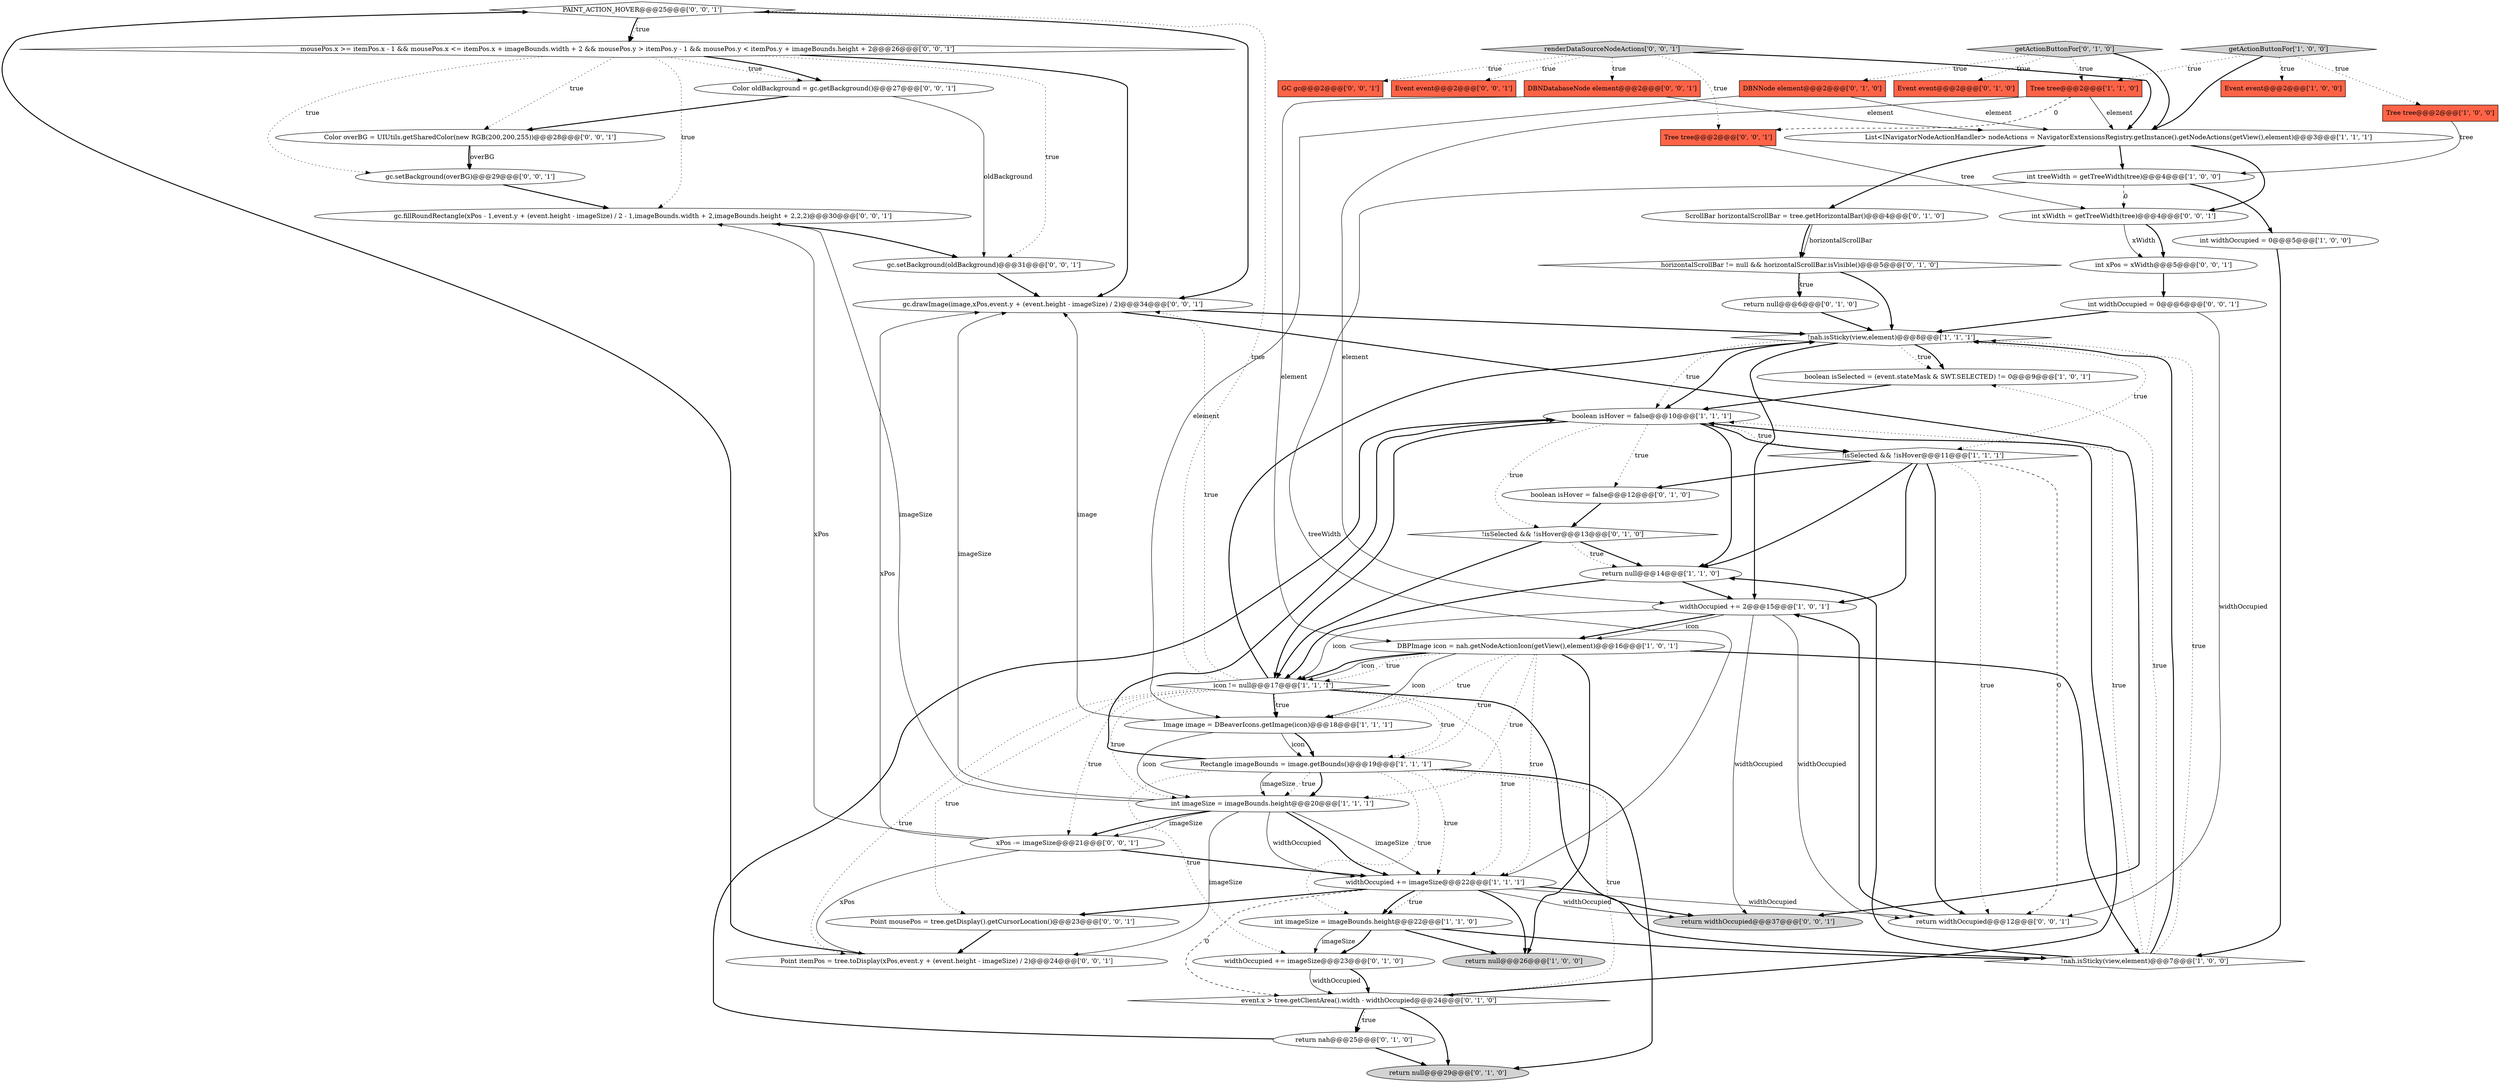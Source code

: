 digraph {
36 [style = filled, label = "PAINT_ACTION_HOVER@@@25@@@['0', '0', '1']", fillcolor = white, shape = diamond image = "AAA0AAABBB3BBB"];
31 [style = filled, label = "ScrollBar horizontalScrollBar = tree.getHorizontalBar()@@@4@@@['0', '1', '0']", fillcolor = white, shape = ellipse image = "AAA0AAABBB2BBB"];
34 [style = filled, label = "Color oldBackground = gc.getBackground()@@@27@@@['0', '0', '1']", fillcolor = white, shape = ellipse image = "AAA0AAABBB3BBB"];
27 [style = filled, label = "Event event@@@2@@@['0', '1', '0']", fillcolor = tomato, shape = box image = "AAA0AAABBB2BBB"];
1 [style = filled, label = "!nah.isSticky(view,element)@@@7@@@['1', '0', '0']", fillcolor = white, shape = diamond image = "AAA0AAABBB1BBB"];
0 [style = filled, label = "int widthOccupied = 0@@@5@@@['1', '0', '0']", fillcolor = white, shape = ellipse image = "AAA0AAABBB1BBB"];
5 [style = filled, label = "DBPImage icon = nah.getNodeActionIcon(getView(),element)@@@16@@@['1', '0', '1']", fillcolor = white, shape = ellipse image = "AAA0AAABBB1BBB"];
10 [style = filled, label = "boolean isSelected = (event.stateMask & SWT.SELECTED) != 0@@@9@@@['1', '0', '1']", fillcolor = white, shape = ellipse image = "AAA0AAABBB1BBB"];
14 [style = filled, label = "Event event@@@2@@@['1', '0', '0']", fillcolor = tomato, shape = box image = "AAA0AAABBB1BBB"];
46 [style = filled, label = "Point mousePos = tree.getDisplay().getCursorLocation()@@@23@@@['0', '0', '1']", fillcolor = white, shape = ellipse image = "AAA0AAABBB3BBB"];
47 [style = filled, label = "renderDataSourceNodeActions['0', '0', '1']", fillcolor = lightgray, shape = diamond image = "AAA0AAABBB3BBB"];
50 [style = filled, label = "return widthOccupied@@@12@@@['0', '0', '1']", fillcolor = white, shape = ellipse image = "AAA0AAABBB3BBB"];
37 [style = filled, label = "Point itemPos = tree.toDisplay(xPos,event.y + (event.height - imageSize) / 2)@@@24@@@['0', '0', '1']", fillcolor = white, shape = ellipse image = "AAA0AAABBB3BBB"];
43 [style = filled, label = "mousePos.x >= itemPos.x - 1 && mousePos.x <= itemPos.x + imageBounds.width + 2 && mousePos.y > itemPos.y - 1 && mousePos.y < itemPos.y + imageBounds.height + 2@@@26@@@['0', '0', '1']", fillcolor = white, shape = diamond image = "AAA0AAABBB3BBB"];
32 [style = filled, label = "getActionButtonFor['0', '1', '0']", fillcolor = lightgray, shape = diamond image = "AAA0AAABBB2BBB"];
8 [style = filled, label = "return null@@@14@@@['1', '1', '0']", fillcolor = white, shape = ellipse image = "AAA0AAABBB1BBB"];
30 [style = filled, label = "return nah@@@25@@@['0', '1', '0']", fillcolor = white, shape = ellipse image = "AAA0AAABBB2BBB"];
49 [style = filled, label = "gc.drawImage(image,xPos,event.y + (event.height - imageSize) / 2)@@@34@@@['0', '0', '1']", fillcolor = white, shape = ellipse image = "AAA0AAABBB3BBB"];
33 [style = filled, label = "DBNNode element@@@2@@@['0', '1', '0']", fillcolor = tomato, shape = box image = "AAA0AAABBB2BBB"];
54 [style = filled, label = "Tree tree@@@2@@@['0', '0', '1']", fillcolor = tomato, shape = box image = "AAA0AAABBB3BBB"];
22 [style = filled, label = "horizontalScrollBar != null && horizontalScrollBar.isVisible()@@@5@@@['0', '1', '0']", fillcolor = white, shape = diamond image = "AAA1AAABBB2BBB"];
42 [style = filled, label = "xPos -= imageSize@@@21@@@['0', '0', '1']", fillcolor = white, shape = ellipse image = "AAA0AAABBB3BBB"];
19 [style = filled, label = "!isSelected && !isHover@@@11@@@['1', '1', '1']", fillcolor = white, shape = diamond image = "AAA0AAABBB1BBB"];
25 [style = filled, label = "return null@@@6@@@['0', '1', '0']", fillcolor = white, shape = ellipse image = "AAA1AAABBB2BBB"];
2 [style = filled, label = "int treeWidth = getTreeWidth(tree)@@@4@@@['1', '0', '0']", fillcolor = white, shape = ellipse image = "AAA0AAABBB1BBB"];
24 [style = filled, label = "widthOccupied += imageSize@@@23@@@['0', '1', '0']", fillcolor = white, shape = ellipse image = "AAA0AAABBB2BBB"];
4 [style = filled, label = "return null@@@26@@@['1', '0', '0']", fillcolor = lightgray, shape = ellipse image = "AAA0AAABBB1BBB"];
53 [style = filled, label = "gc.fillRoundRectangle(xPos - 1,event.y + (event.height - imageSize) / 2 - 1,imageBounds.width + 2,imageBounds.height + 2,2,2)@@@30@@@['0', '0', '1']", fillcolor = white, shape = ellipse image = "AAA0AAABBB3BBB"];
11 [style = filled, label = "Image image = DBeaverIcons.getImage(icon)@@@18@@@['1', '1', '1']", fillcolor = white, shape = ellipse image = "AAA0AAABBB1BBB"];
9 [style = filled, label = "!nah.isSticky(view,element)@@@8@@@['1', '1', '1']", fillcolor = white, shape = diamond image = "AAA0AAABBB1BBB"];
41 [style = filled, label = "DBNDatabaseNode element@@@2@@@['0', '0', '1']", fillcolor = tomato, shape = box image = "AAA0AAABBB3BBB"];
52 [style = filled, label = "Color overBG = UIUtils.getSharedColor(new RGB(200,200,255))@@@28@@@['0', '0', '1']", fillcolor = white, shape = ellipse image = "AAA0AAABBB3BBB"];
45 [style = filled, label = "Event event@@@2@@@['0', '0', '1']", fillcolor = tomato, shape = box image = "AAA0AAABBB3BBB"];
16 [style = filled, label = "widthOccupied += 2@@@15@@@['1', '0', '1']", fillcolor = white, shape = ellipse image = "AAA0AAABBB1BBB"];
21 [style = filled, label = "widthOccupied += imageSize@@@22@@@['1', '1', '1']", fillcolor = white, shape = ellipse image = "AAA0AAABBB1BBB"];
48 [style = filled, label = "GC gc@@@2@@@['0', '0', '1']", fillcolor = tomato, shape = box image = "AAA0AAABBB3BBB"];
6 [style = filled, label = "Tree tree@@@2@@@['1', '0', '0']", fillcolor = tomato, shape = box image = "AAA0AAABBB1BBB"];
17 [style = filled, label = "Tree tree@@@2@@@['1', '1', '0']", fillcolor = tomato, shape = box image = "AAA0AAABBB1BBB"];
51 [style = filled, label = "return widthOccupied@@@37@@@['0', '0', '1']", fillcolor = lightgray, shape = ellipse image = "AAA0AAABBB3BBB"];
44 [style = filled, label = "int widthOccupied = 0@@@6@@@['0', '0', '1']", fillcolor = white, shape = ellipse image = "AAA0AAABBB3BBB"];
18 [style = filled, label = "boolean isHover = false@@@10@@@['1', '1', '1']", fillcolor = white, shape = ellipse image = "AAA0AAABBB1BBB"];
35 [style = filled, label = "int xWidth = getTreeWidth(tree)@@@4@@@['0', '0', '1']", fillcolor = white, shape = ellipse image = "AAA0AAABBB3BBB"];
3 [style = filled, label = "getActionButtonFor['1', '0', '0']", fillcolor = lightgray, shape = diamond image = "AAA0AAABBB1BBB"];
29 [style = filled, label = "!isSelected && !isHover@@@13@@@['0', '1', '0']", fillcolor = white, shape = diamond image = "AAA0AAABBB2BBB"];
38 [style = filled, label = "int xPos = xWidth@@@5@@@['0', '0', '1']", fillcolor = white, shape = ellipse image = "AAA0AAABBB3BBB"];
13 [style = filled, label = "icon != null@@@17@@@['1', '1', '1']", fillcolor = white, shape = diamond image = "AAA0AAABBB1BBB"];
20 [style = filled, label = "Rectangle imageBounds = image.getBounds()@@@19@@@['1', '1', '1']", fillcolor = white, shape = ellipse image = "AAA0AAABBB1BBB"];
40 [style = filled, label = "gc.setBackground(overBG)@@@29@@@['0', '0', '1']", fillcolor = white, shape = ellipse image = "AAA0AAABBB3BBB"];
23 [style = filled, label = "boolean isHover = false@@@12@@@['0', '1', '0']", fillcolor = white, shape = ellipse image = "AAA0AAABBB2BBB"];
28 [style = filled, label = "return null@@@29@@@['0', '1', '0']", fillcolor = lightgray, shape = ellipse image = "AAA0AAABBB2BBB"];
12 [style = filled, label = "List<INavigatorNodeActionHandler> nodeActions = NavigatorExtensionsRegistry.getInstance().getNodeActions(getView(),element)@@@3@@@['1', '1', '1']", fillcolor = white, shape = ellipse image = "AAA0AAABBB1BBB"];
39 [style = filled, label = "gc.setBackground(oldBackground)@@@31@@@['0', '0', '1']", fillcolor = white, shape = ellipse image = "AAA0AAABBB3BBB"];
7 [style = filled, label = "int imageSize = imageBounds.height@@@22@@@['1', '1', '0']", fillcolor = white, shape = ellipse image = "AAA0AAABBB1BBB"];
15 [style = filled, label = "int imageSize = imageBounds.height@@@20@@@['1', '1', '1']", fillcolor = white, shape = ellipse image = "AAA0AAABBB1BBB"];
26 [style = filled, label = "event.x > tree.getClientArea().width - widthOccupied@@@24@@@['0', '1', '0']", fillcolor = white, shape = diamond image = "AAA1AAABBB2BBB"];
11->15 [style = solid, label="icon"];
52->40 [style = solid, label="overBG"];
29->13 [style = bold, label=""];
13->42 [style = dotted, label="true"];
7->24 [style = bold, label=""];
13->37 [style = dotted, label="true"];
29->8 [style = bold, label=""];
47->48 [style = dotted, label="true"];
6->2 [style = solid, label="tree"];
20->21 [style = dotted, label="true"];
41->5 [style = solid, label="element"];
7->24 [style = solid, label="imageSize"];
5->1 [style = bold, label=""];
19->8 [style = bold, label=""];
13->46 [style = dotted, label="true"];
18->13 [style = bold, label=""];
3->17 [style = dotted, label="true"];
40->53 [style = bold, label=""];
11->20 [style = solid, label="icon"];
19->23 [style = bold, label=""];
21->46 [style = bold, label=""];
42->21 [style = bold, label=""];
32->27 [style = dotted, label="true"];
5->13 [style = bold, label=""];
9->10 [style = dotted, label="true"];
10->18 [style = bold, label=""];
17->12 [style = solid, label="element"];
42->49 [style = solid, label="xPos"];
47->41 [style = dotted, label="true"];
13->11 [style = bold, label=""];
46->37 [style = bold, label=""];
33->11 [style = solid, label="element"];
12->35 [style = bold, label=""];
3->6 [style = dotted, label="true"];
16->50 [style = solid, label="widthOccupied"];
21->7 [style = dotted, label="true"];
20->7 [style = dotted, label="true"];
43->40 [style = dotted, label="true"];
16->5 [style = bold, label=""];
50->16 [style = bold, label=""];
7->1 [style = bold, label=""];
13->9 [style = bold, label=""];
21->4 [style = bold, label=""];
33->12 [style = solid, label="element"];
49->9 [style = bold, label=""];
23->29 [style = bold, label=""];
43->34 [style = dotted, label="true"];
8->16 [style = bold, label=""];
13->51 [style = bold, label=""];
5->11 [style = solid, label="icon"];
26->18 [style = bold, label=""];
11->49 [style = solid, label="image"];
43->52 [style = dotted, label="true"];
5->11 [style = dotted, label="true"];
1->9 [style = bold, label=""];
11->20 [style = bold, label=""];
1->9 [style = dotted, label="true"];
5->21 [style = dotted, label="true"];
20->18 [style = bold, label=""];
9->16 [style = bold, label=""];
20->15 [style = bold, label=""];
18->23 [style = dotted, label="true"];
34->39 [style = solid, label="oldBackground"];
1->8 [style = bold, label=""];
13->49 [style = dotted, label="true"];
18->29 [style = dotted, label="true"];
31->22 [style = bold, label=""];
15->21 [style = bold, label=""];
20->24 [style = dotted, label="true"];
32->17 [style = dotted, label="true"];
22->9 [style = bold, label=""];
15->21 [style = solid, label="imageSize"];
12->31 [style = bold, label=""];
9->18 [style = dotted, label="true"];
15->42 [style = solid, label="imageSize"];
22->25 [style = dotted, label="true"];
44->50 [style = solid, label="widthOccupied"];
19->50 [style = bold, label=""];
22->25 [style = bold, label=""];
15->49 [style = solid, label="imageSize"];
21->26 [style = dashed, label="0"];
18->19 [style = dotted, label="true"];
34->52 [style = bold, label=""];
25->9 [style = bold, label=""];
30->28 [style = bold, label=""];
13->36 [style = dotted, label="true"];
13->15 [style = dotted, label="true"];
18->8 [style = bold, label=""];
19->50 [style = dotted, label="true"];
9->19 [style = dotted, label="true"];
24->26 [style = bold, label=""];
20->15 [style = solid, label="imageSize"];
9->10 [style = bold, label=""];
15->21 [style = solid, label="widthOccupied"];
21->50 [style = solid, label="widthOccupied"];
43->49 [style = bold, label=""];
39->49 [style = bold, label=""];
15->53 [style = solid, label="imageSize"];
36->43 [style = bold, label=""];
29->8 [style = dotted, label="true"];
30->18 [style = bold, label=""];
24->26 [style = solid, label="widthOccupied"];
12->2 [style = bold, label=""];
13->11 [style = dotted, label="true"];
5->15 [style = dotted, label="true"];
26->30 [style = dotted, label="true"];
36->49 [style = bold, label=""];
54->35 [style = solid, label="tree"];
5->4 [style = bold, label=""];
19->16 [style = bold, label=""];
16->13 [style = solid, label="icon"];
32->33 [style = dotted, label="true"];
38->44 [style = bold, label=""];
3->12 [style = bold, label=""];
35->38 [style = solid, label="xWidth"];
47->54 [style = dotted, label="true"];
8->13 [style = bold, label=""];
21->7 [style = bold, label=""];
26->28 [style = bold, label=""];
47->45 [style = dotted, label="true"];
15->42 [style = bold, label=""];
2->0 [style = bold, label=""];
21->1 [style = bold, label=""];
21->51 [style = solid, label="widthOccupied"];
1->10 [style = dotted, label="true"];
16->5 [style = solid, label="icon"];
42->53 [style = solid, label="xPos"];
1->18 [style = dotted, label="true"];
9->18 [style = bold, label=""];
20->26 [style = dotted, label="true"];
13->21 [style = dotted, label="true"];
32->12 [style = bold, label=""];
5->13 [style = solid, label="icon"];
42->37 [style = solid, label="xPos"];
17->16 [style = solid, label="element"];
44->9 [style = bold, label=""];
49->51 [style = bold, label=""];
41->12 [style = solid, label="element"];
5->13 [style = dotted, label="true"];
3->14 [style = dotted, label="true"];
0->1 [style = bold, label=""];
52->40 [style = bold, label=""];
43->34 [style = bold, label=""];
20->15 [style = dotted, label="true"];
37->36 [style = bold, label=""];
43->53 [style = dotted, label="true"];
18->19 [style = bold, label=""];
7->4 [style = bold, label=""];
35->38 [style = bold, label=""];
13->20 [style = dotted, label="true"];
43->39 [style = dotted, label="true"];
20->28 [style = bold, label=""];
36->43 [style = dotted, label="true"];
47->12 [style = bold, label=""];
31->22 [style = solid, label="horizontalScrollBar"];
15->37 [style = solid, label="imageSize"];
53->39 [style = bold, label=""];
26->30 [style = bold, label=""];
17->54 [style = dashed, label="0"];
2->21 [style = solid, label="treeWidth"];
2->35 [style = dashed, label="0"];
5->20 [style = dotted, label="true"];
19->50 [style = dashed, label="0"];
16->51 [style = solid, label="widthOccupied"];
}
